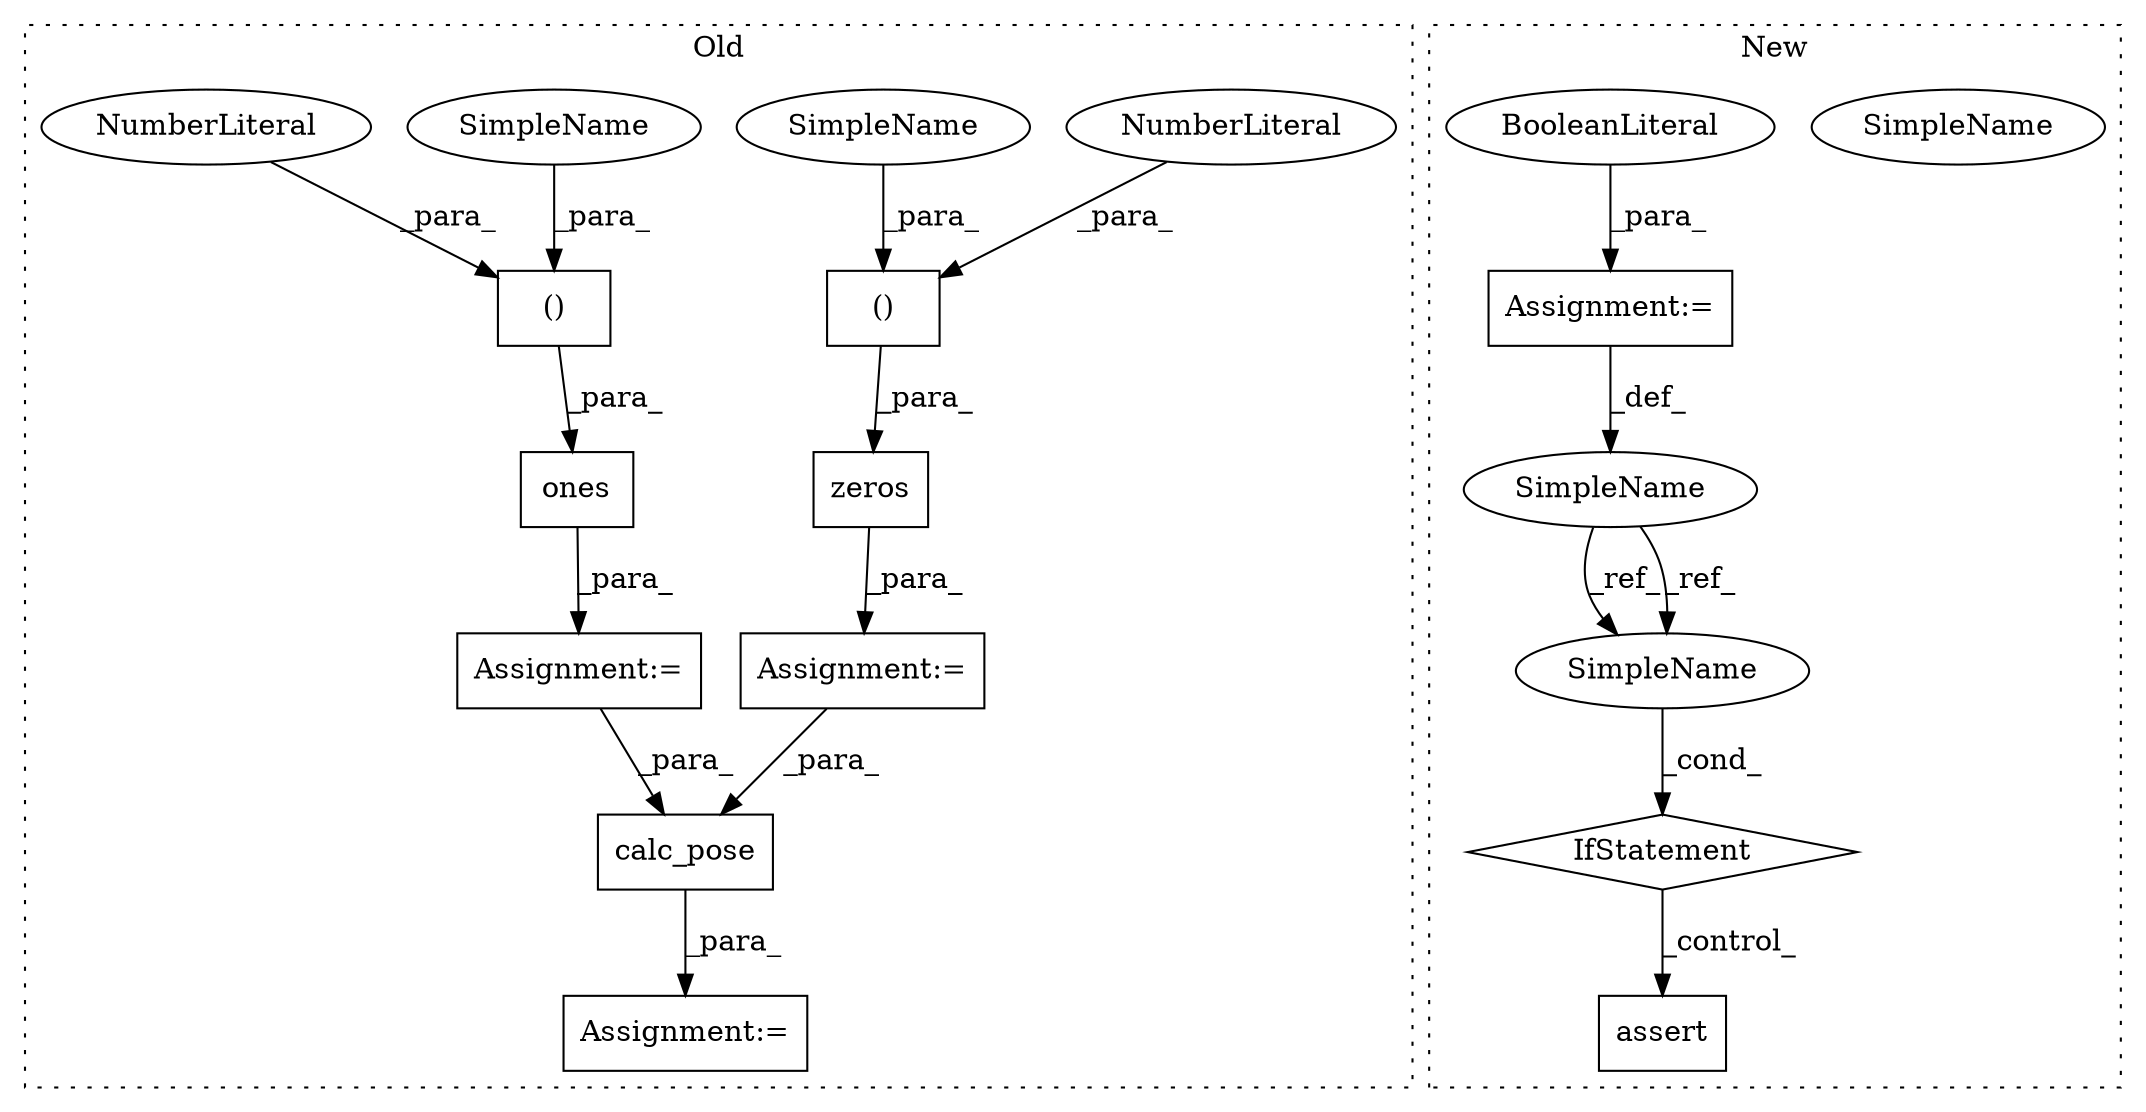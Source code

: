 digraph G {
subgraph cluster0 {
1 [label="calc_pose" a="32" s="13438,13462" l="10,1" shape="box"];
3 [label="()" a="106" s="13328" l="19" shape="box"];
4 [label="NumberLiteral" a="34" s="13346" l="1" shape="ellipse"];
5 [label="()" a="106" s="13381" l="19" shape="box"];
6 [label="NumberLiteral" a="34" s="13399" l="1" shape="ellipse"];
9 [label="ones" a="32" s="13369,13400" l="12,2" shape="box"];
11 [label="Assignment:=" a="7" s="13432" l="2" shape="box"];
14 [label="Assignment:=" a="7" s="13362" l="1" shape="box"];
15 [label="Assignment:=" a="7" s="13308" l="1" shape="box"];
16 [label="zeros" a="32" s="13315,13347" l="13,2" shape="box"];
18 [label="SimpleName" a="42" s="13328" l="5" shape="ellipse"];
19 [label="SimpleName" a="42" s="13381" l="5" shape="ellipse"];
label = "Old";
style="dotted";
}
subgraph cluster1 {
2 [label="assert" a="6" s="9151" l="7" shape="box"];
7 [label="SimpleName" a="42" s="9022" l="14" shape="ellipse"];
8 [label="IfStatement" a="25" s="9018,9036" l="4,2" shape="diamond"];
10 [label="SimpleName" a="42" s="7744" l="14" shape="ellipse"];
12 [label="Assignment:=" a="7" s="7758" l="1" shape="box"];
13 [label="BooleanLiteral" a="9" s="7759" l="5" shape="ellipse"];
17 [label="SimpleName" a="42" s="9022" l="14" shape="ellipse"];
label = "New";
style="dotted";
}
1 -> 11 [label="_para_"];
3 -> 16 [label="_para_"];
4 -> 3 [label="_para_"];
5 -> 9 [label="_para_"];
6 -> 5 [label="_para_"];
8 -> 2 [label="_control_"];
9 -> 14 [label="_para_"];
10 -> 17 [label="_ref_"];
10 -> 17 [label="_ref_"];
12 -> 10 [label="_def_"];
13 -> 12 [label="_para_"];
14 -> 1 [label="_para_"];
15 -> 1 [label="_para_"];
16 -> 15 [label="_para_"];
17 -> 8 [label="_cond_"];
18 -> 3 [label="_para_"];
19 -> 5 [label="_para_"];
}